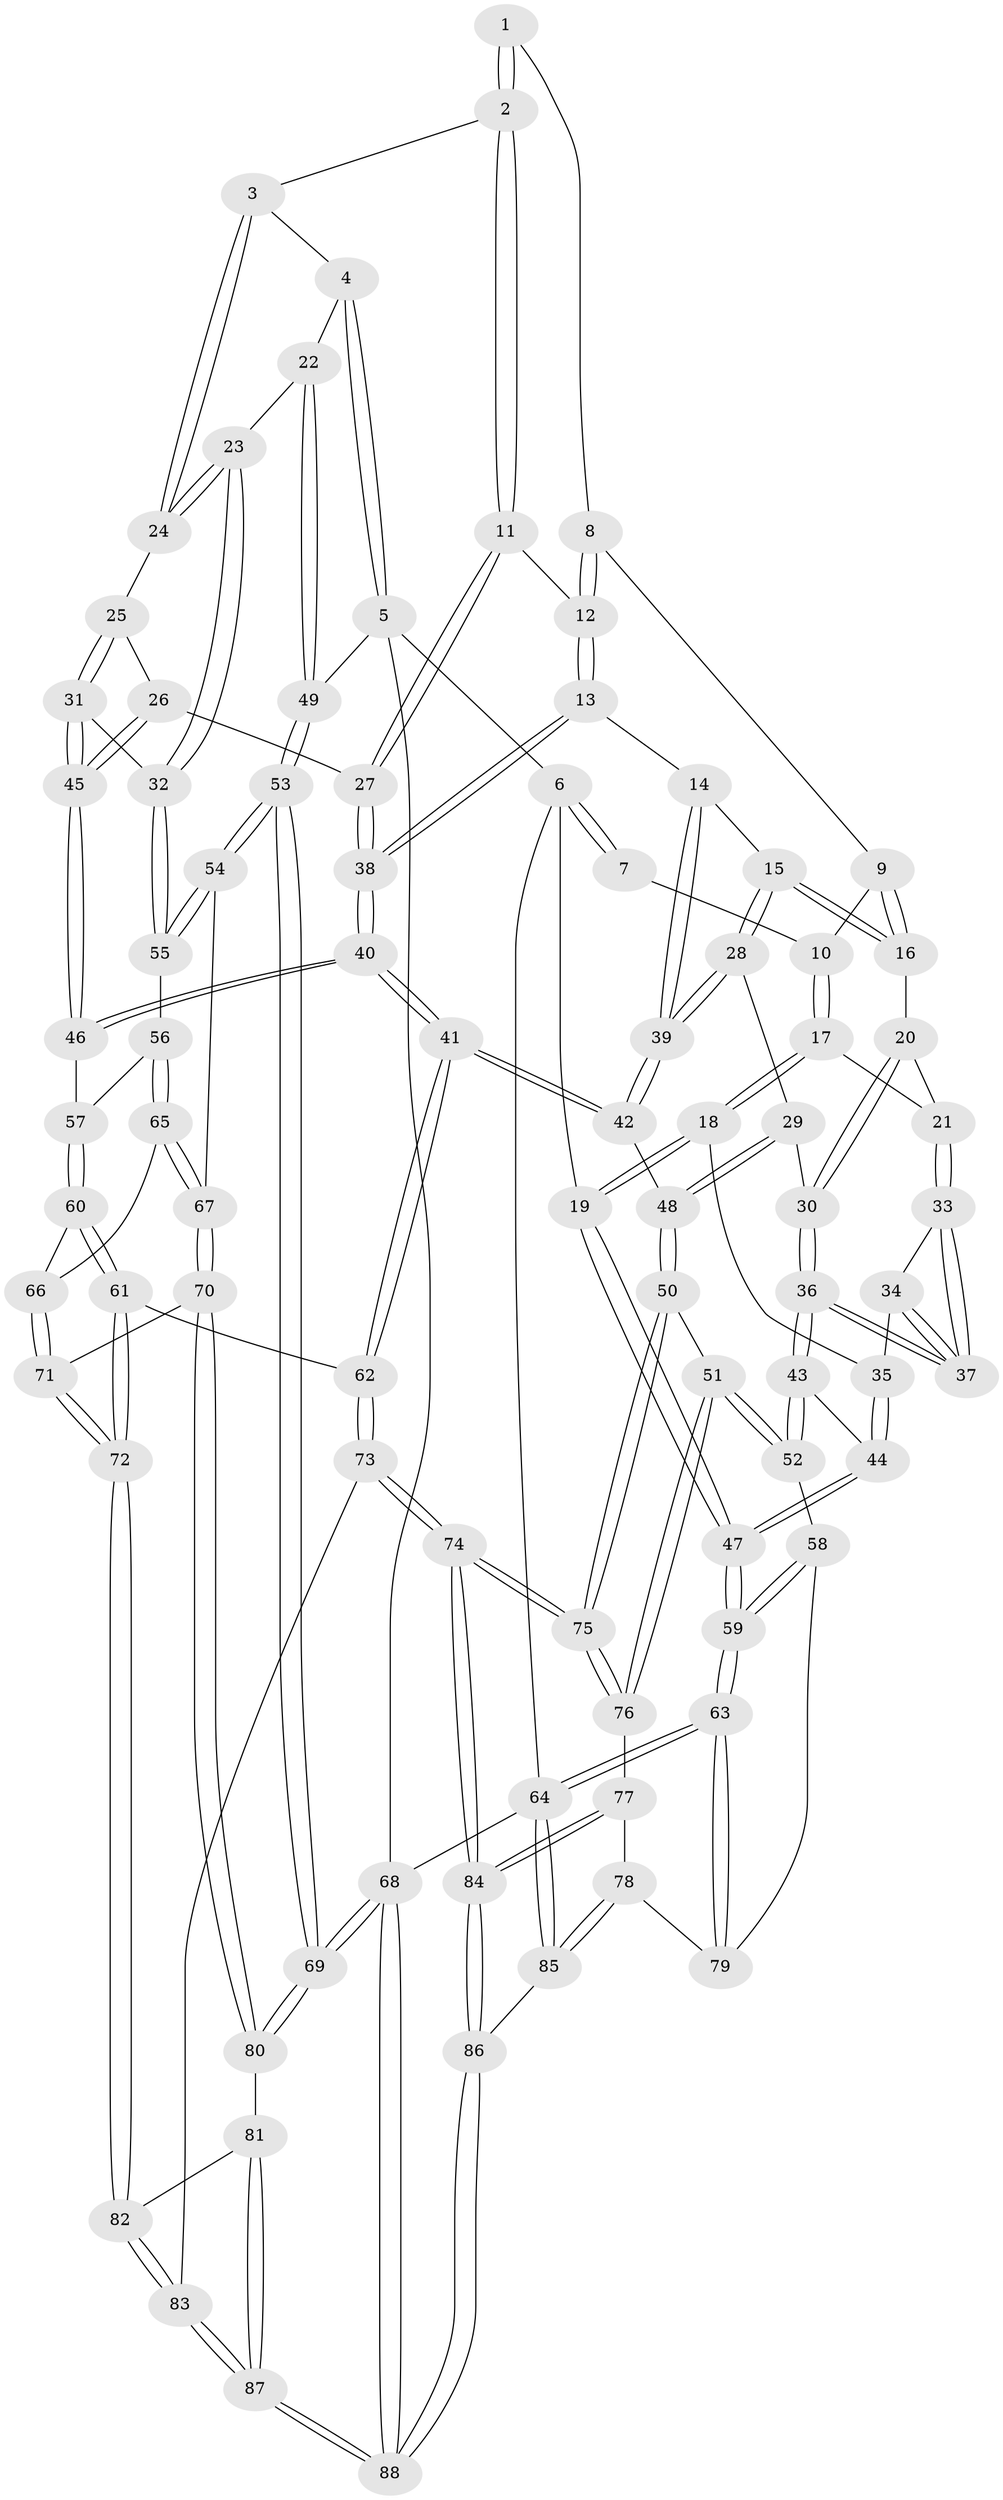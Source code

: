 // coarse degree distribution, {3: 0.7096774193548387, 4: 0.27419354838709675, 2: 0.016129032258064516}
// Generated by graph-tools (version 1.1) at 2025/38/03/04/25 23:38:27]
// undirected, 88 vertices, 217 edges
graph export_dot {
  node [color=gray90,style=filled];
  1 [pos="+0.2986188377043064+0"];
  2 [pos="+0.5948876776780272+0"];
  3 [pos="+0.596885170534776+0"];
  4 [pos="+0.8473793602875418+0"];
  5 [pos="+1+0"];
  6 [pos="+0+0"];
  7 [pos="+0.11821245891355385+0"];
  8 [pos="+0.2462480137954568+0.10721558959311636"];
  9 [pos="+0.21586019006473064+0.1433930035493277"];
  10 [pos="+0.14220925950524932+0.1424115359455929"];
  11 [pos="+0.5013931036916547+0.11019236049377208"];
  12 [pos="+0.41468856689139594+0.1717541371043764"];
  13 [pos="+0.3609251909603081+0.22422303658811893"];
  14 [pos="+0.3551012155446022+0.2277077084015416"];
  15 [pos="+0.34408891844317024+0.23101368632507197"];
  16 [pos="+0.2845797804040897+0.22384420130426938"];
  17 [pos="+0.11053439354945953+0.1812327103967787"];
  18 [pos="+0+0.19342671139369924"];
  19 [pos="+0+0.14830992725266276"];
  20 [pos="+0.24240323326833846+0.24569836454994587"];
  21 [pos="+0.14321036070076665+0.23847409978872022"];
  22 [pos="+0.8141563675848678+0.3214175603171294"];
  23 [pos="+0.7927449324820408+0.32691963073923713"];
  24 [pos="+0.6630591218969234+0.1245989559415665"];
  25 [pos="+0.6696370355924783+0.26858665837993223"];
  26 [pos="+0.5774566968848476+0.32154948483956264"];
  27 [pos="+0.5193036862394069+0.20322195213206368"];
  28 [pos="+0.2955102593998068+0.32334310663923177"];
  29 [pos="+0.26045218080879956+0.35662701876149366"];
  30 [pos="+0.20815244110000092+0.3556230007691311"];
  31 [pos="+0.7136241672989186+0.37083007354759145"];
  32 [pos="+0.7349384474609039+0.3730946074021959"];
  33 [pos="+0.14094254280248597+0.265821832976362"];
  34 [pos="+0.04926497693738625+0.2957586488429987"];
  35 [pos="+0+0.2712110821242131"];
  36 [pos="+0.1545751899337223+0.37854157068742533"];
  37 [pos="+0.1524205078027722+0.37244585976198086"];
  38 [pos="+0.4507204465824929+0.3854722770068937"];
  39 [pos="+0.3690249442728216+0.39580322692991216"];
  40 [pos="+0.45287581526971227+0.5137025618503762"];
  41 [pos="+0.4359945815520198+0.529787358404858"];
  42 [pos="+0.4126289561753854+0.5291632629609224"];
  43 [pos="+0.12005774837736137+0.46313492100782927"];
  44 [pos="+0.10868749255835822+0.46271045963994667"];
  45 [pos="+0.5988457131801548+0.3986941980637399"];
  46 [pos="+0.5489099411891025+0.4674173592048741"];
  47 [pos="+0+0.5319756205834094"];
  48 [pos="+0.39886548982614156+0.5317635175048097"];
  49 [pos="+1+0.37405312137606567"];
  50 [pos="+0.3019603296327396+0.5723270127439535"];
  51 [pos="+0.23858311260826767+0.5794989389256839"];
  52 [pos="+0.21147518014356695+0.5685649898832985"];
  53 [pos="+1+0.5179561628397695"];
  54 [pos="+0.9375284848370102+0.5761440990128482"];
  55 [pos="+0.7414409377714544+0.3938023606298689"];
  56 [pos="+0.7219803953139975+0.5474987089025812"];
  57 [pos="+0.6845220390005035+0.5396890072022726"];
  58 [pos="+0.08393208530568409+0.6554761645342079"];
  59 [pos="+0+0.6010889619368176"];
  60 [pos="+0.603944817409163+0.6421605053885777"];
  61 [pos="+0.5171981717563247+0.6669940965667652"];
  62 [pos="+0.5133434304533058+0.6668949213224404"];
  63 [pos="+0+1"];
  64 [pos="+0+1"];
  65 [pos="+0.7418010966586339+0.5657783887440573"];
  66 [pos="+0.6711799657172947+0.6452997429747345"];
  67 [pos="+0.8743263580008944+0.6151815494865658"];
  68 [pos="+1+1"];
  69 [pos="+1+1"];
  70 [pos="+0.8650919835634917+0.6355936667447556"];
  71 [pos="+0.7052653348696415+0.7159112979977972"];
  72 [pos="+0.6885217251784556+0.7421116066928805"];
  73 [pos="+0.48381025780675246+0.8488866153761085"];
  74 [pos="+0.41611344526587923+0.9183959568010368"];
  75 [pos="+0.3478897061697653+0.7771660749546864"];
  76 [pos="+0.21239779965774144+0.7260005227879868"];
  77 [pos="+0.19825912344340837+0.7623284862093964"];
  78 [pos="+0.1875801970704337+0.7689502845680333"];
  79 [pos="+0.08036003708048342+0.7660549149272093"];
  80 [pos="+0.8547123627357153+0.763304530229678"];
  81 [pos="+0.79693623430716+0.8127221551823169"];
  82 [pos="+0.6910908954456998+0.7805231085686368"];
  83 [pos="+0.6331488041364686+0.8522471396009892"];
  84 [pos="+0.40392162252089747+0.9413894451607487"];
  85 [pos="+0.09178296257231774+1"];
  86 [pos="+0.3702532942790889+1"];
  87 [pos="+0.7711196400266686+1"];
  88 [pos="+0.8803556050100881+1"];
  1 -- 2;
  1 -- 2;
  1 -- 8;
  2 -- 3;
  2 -- 11;
  2 -- 11;
  3 -- 4;
  3 -- 24;
  3 -- 24;
  4 -- 5;
  4 -- 5;
  4 -- 22;
  5 -- 6;
  5 -- 49;
  5 -- 68;
  6 -- 7;
  6 -- 7;
  6 -- 19;
  6 -- 64;
  7 -- 10;
  8 -- 9;
  8 -- 12;
  8 -- 12;
  9 -- 10;
  9 -- 16;
  9 -- 16;
  10 -- 17;
  10 -- 17;
  11 -- 12;
  11 -- 27;
  11 -- 27;
  12 -- 13;
  12 -- 13;
  13 -- 14;
  13 -- 38;
  13 -- 38;
  14 -- 15;
  14 -- 39;
  14 -- 39;
  15 -- 16;
  15 -- 16;
  15 -- 28;
  15 -- 28;
  16 -- 20;
  17 -- 18;
  17 -- 18;
  17 -- 21;
  18 -- 19;
  18 -- 19;
  18 -- 35;
  19 -- 47;
  19 -- 47;
  20 -- 21;
  20 -- 30;
  20 -- 30;
  21 -- 33;
  21 -- 33;
  22 -- 23;
  22 -- 49;
  22 -- 49;
  23 -- 24;
  23 -- 24;
  23 -- 32;
  23 -- 32;
  24 -- 25;
  25 -- 26;
  25 -- 31;
  25 -- 31;
  26 -- 27;
  26 -- 45;
  26 -- 45;
  27 -- 38;
  27 -- 38;
  28 -- 29;
  28 -- 39;
  28 -- 39;
  29 -- 30;
  29 -- 48;
  29 -- 48;
  30 -- 36;
  30 -- 36;
  31 -- 32;
  31 -- 45;
  31 -- 45;
  32 -- 55;
  32 -- 55;
  33 -- 34;
  33 -- 37;
  33 -- 37;
  34 -- 35;
  34 -- 37;
  34 -- 37;
  35 -- 44;
  35 -- 44;
  36 -- 37;
  36 -- 37;
  36 -- 43;
  36 -- 43;
  38 -- 40;
  38 -- 40;
  39 -- 42;
  39 -- 42;
  40 -- 41;
  40 -- 41;
  40 -- 46;
  40 -- 46;
  41 -- 42;
  41 -- 42;
  41 -- 62;
  41 -- 62;
  42 -- 48;
  43 -- 44;
  43 -- 52;
  43 -- 52;
  44 -- 47;
  44 -- 47;
  45 -- 46;
  45 -- 46;
  46 -- 57;
  47 -- 59;
  47 -- 59;
  48 -- 50;
  48 -- 50;
  49 -- 53;
  49 -- 53;
  50 -- 51;
  50 -- 75;
  50 -- 75;
  51 -- 52;
  51 -- 52;
  51 -- 76;
  51 -- 76;
  52 -- 58;
  53 -- 54;
  53 -- 54;
  53 -- 69;
  53 -- 69;
  54 -- 55;
  54 -- 55;
  54 -- 67;
  55 -- 56;
  56 -- 57;
  56 -- 65;
  56 -- 65;
  57 -- 60;
  57 -- 60;
  58 -- 59;
  58 -- 59;
  58 -- 79;
  59 -- 63;
  59 -- 63;
  60 -- 61;
  60 -- 61;
  60 -- 66;
  61 -- 62;
  61 -- 72;
  61 -- 72;
  62 -- 73;
  62 -- 73;
  63 -- 64;
  63 -- 64;
  63 -- 79;
  63 -- 79;
  64 -- 85;
  64 -- 85;
  64 -- 68;
  65 -- 66;
  65 -- 67;
  65 -- 67;
  66 -- 71;
  66 -- 71;
  67 -- 70;
  67 -- 70;
  68 -- 69;
  68 -- 69;
  68 -- 88;
  68 -- 88;
  69 -- 80;
  69 -- 80;
  70 -- 71;
  70 -- 80;
  70 -- 80;
  71 -- 72;
  71 -- 72;
  72 -- 82;
  72 -- 82;
  73 -- 74;
  73 -- 74;
  73 -- 83;
  74 -- 75;
  74 -- 75;
  74 -- 84;
  74 -- 84;
  75 -- 76;
  75 -- 76;
  76 -- 77;
  77 -- 78;
  77 -- 84;
  77 -- 84;
  78 -- 79;
  78 -- 85;
  78 -- 85;
  80 -- 81;
  81 -- 82;
  81 -- 87;
  81 -- 87;
  82 -- 83;
  82 -- 83;
  83 -- 87;
  83 -- 87;
  84 -- 86;
  84 -- 86;
  85 -- 86;
  86 -- 88;
  86 -- 88;
  87 -- 88;
  87 -- 88;
}
